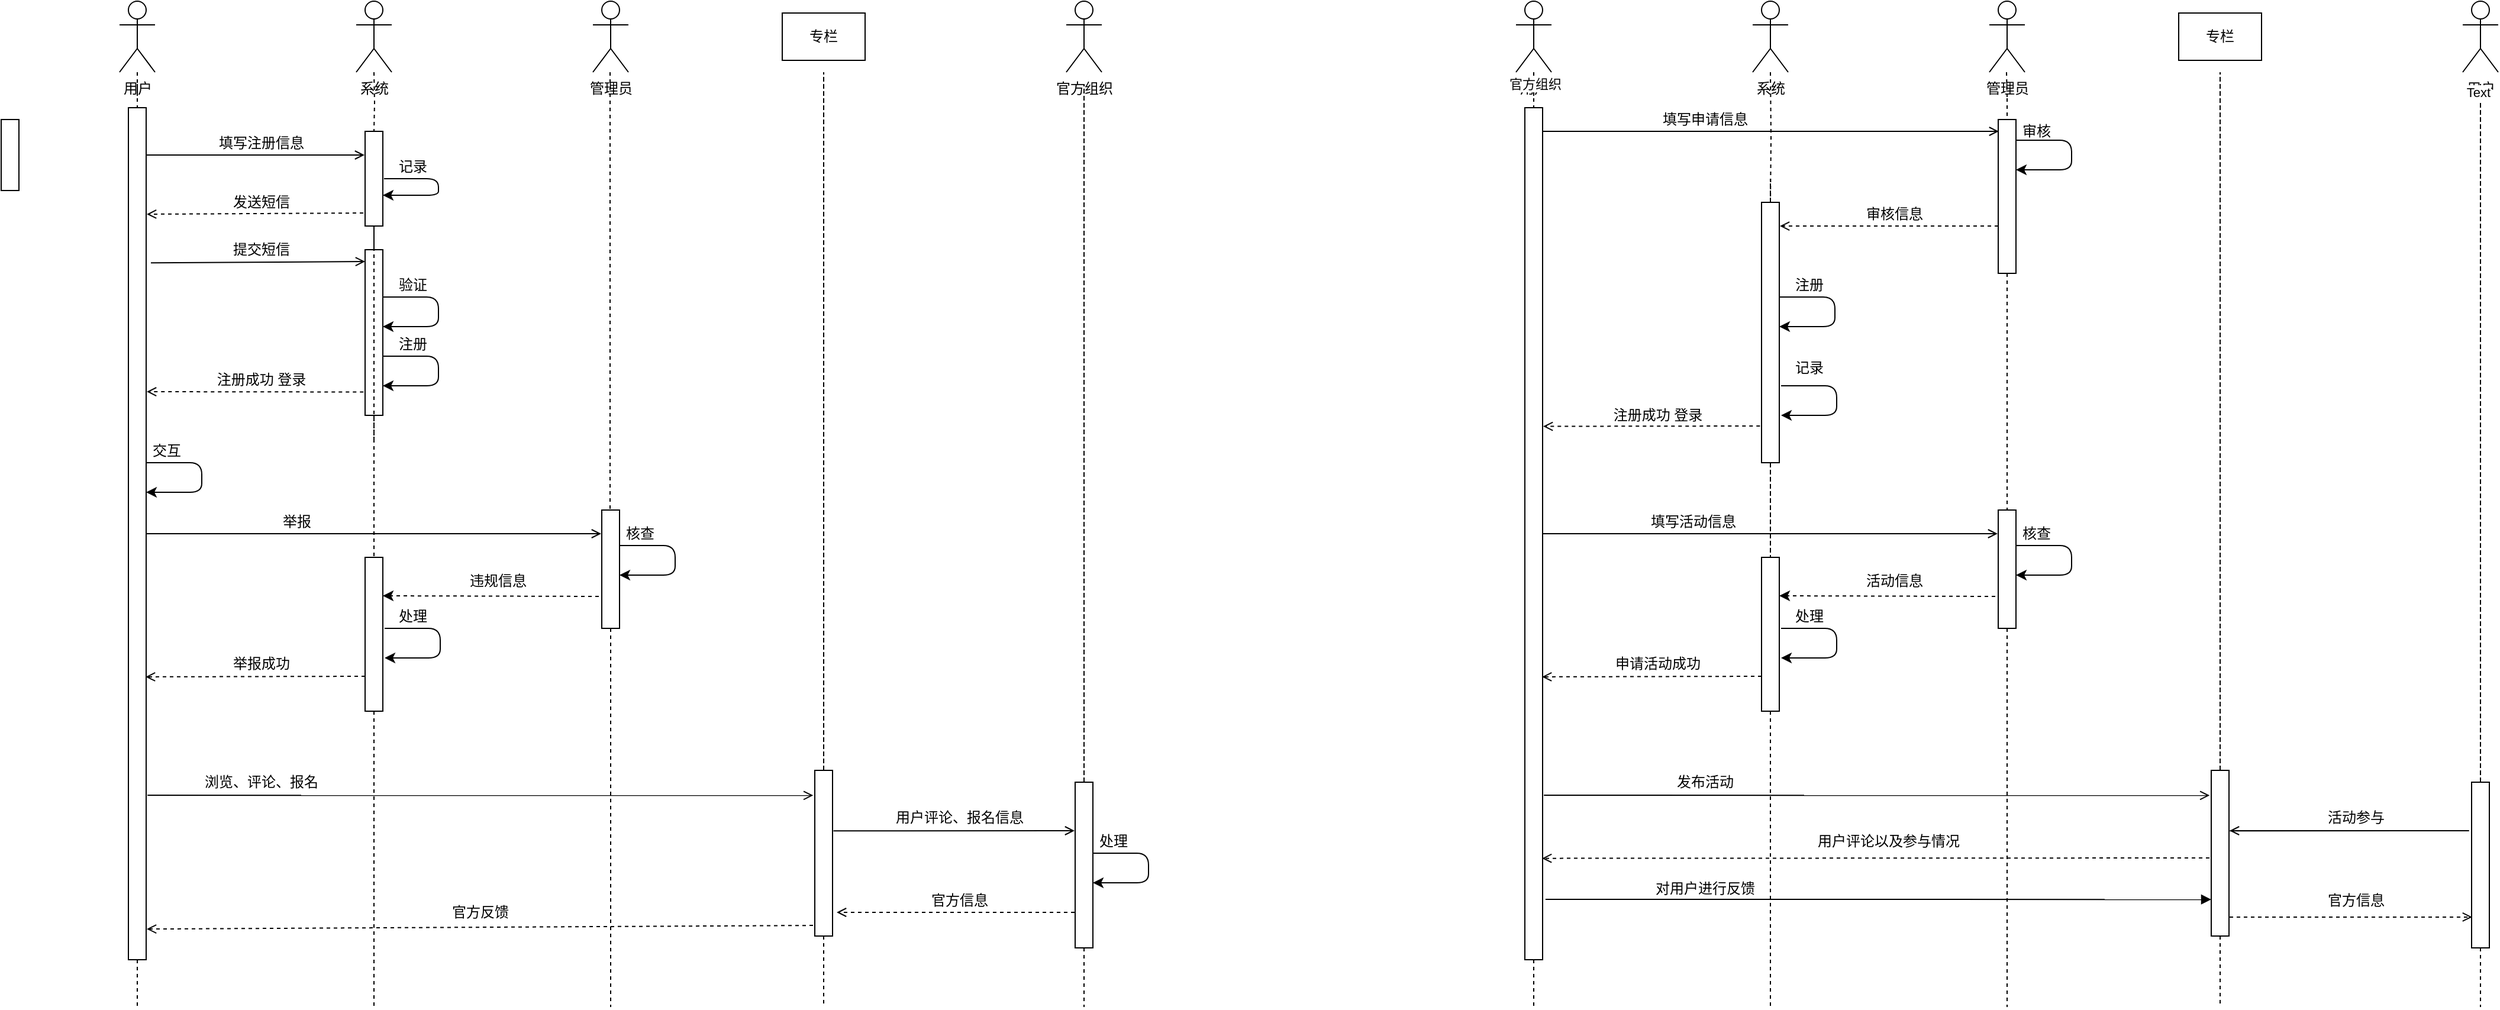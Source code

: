 <mxfile version="14.1.8" type="github">
  <diagram id="kgpKYQtTHZ0yAKxKKP6v" name="Page-1">
    <mxGraphModel dx="946" dy="662" grid="1" gridSize="10" guides="1" tooltips="1" connect="1" arrows="1" fold="1" page="1" pageScale="1" pageWidth="850" pageHeight="1100" math="0" shadow="0">
      <root>
        <mxCell id="0" />
        <mxCell id="1" parent="0" />
        <mxCell id="guHUwheasRssxjLzHh6A-11" style="edgeStyle=orthogonalEdgeStyle;rounded=0;orthogonalLoop=1;jettySize=auto;html=1;dashed=1;endArrow=none;endFill=0;" edge="1" parent="1" source="guHUwheasRssxjLzHh6A-12">
          <mxGeometry relative="1" as="geometry">
            <mxPoint x="145" y="960" as="targetPoint" />
          </mxGeometry>
        </mxCell>
        <mxCell id="guHUwheasRssxjLzHh6A-1" value="用户" style="shape=umlActor;verticalLabelPosition=bottom;verticalAlign=top;html=1;outlineConnect=0;" vertex="1" parent="1">
          <mxGeometry x="130" y="110" width="30" height="60" as="geometry" />
        </mxCell>
        <mxCell id="guHUwheasRssxjLzHh6A-2" value="官方组织" style="shape=umlActor;verticalLabelPosition=bottom;verticalAlign=top;html=1;outlineConnect=0;" vertex="1" parent="1">
          <mxGeometry x="930" y="110" width="30" height="60" as="geometry" />
        </mxCell>
        <mxCell id="guHUwheasRssxjLzHh6A-3" value="管理员" style="shape=umlActor;verticalLabelPosition=bottom;verticalAlign=top;html=1;outlineConnect=0;" vertex="1" parent="1">
          <mxGeometry x="530" y="110" width="30" height="60" as="geometry" />
        </mxCell>
        <mxCell id="guHUwheasRssxjLzHh6A-4" value="系统" style="shape=umlActor;verticalLabelPosition=bottom;verticalAlign=top;html=1;outlineConnect=0;" vertex="1" parent="1">
          <mxGeometry x="330" y="110" width="30" height="60" as="geometry" />
        </mxCell>
        <mxCell id="guHUwheasRssxjLzHh6A-7" value="专栏" style="rounded=0;whiteSpace=wrap;html=1;" vertex="1" parent="1">
          <mxGeometry x="690" y="120" width="70" height="40" as="geometry" />
        </mxCell>
        <mxCell id="guHUwheasRssxjLzHh6A-12" value="" style="rounded=0;whiteSpace=wrap;html=1;" vertex="1" parent="1">
          <mxGeometry x="137.5" y="200" width="15" height="720" as="geometry" />
        </mxCell>
        <mxCell id="guHUwheasRssxjLzHh6A-13" style="edgeStyle=orthogonalEdgeStyle;rounded=0;orthogonalLoop=1;jettySize=auto;html=1;dashed=1;endArrow=none;endFill=0;" edge="1" parent="1" source="guHUwheasRssxjLzHh6A-1" target="guHUwheasRssxjLzHh6A-12">
          <mxGeometry relative="1" as="geometry">
            <mxPoint x="145" y="760" as="targetPoint" />
            <mxPoint x="145" y="170" as="sourcePoint" />
          </mxGeometry>
        </mxCell>
        <mxCell id="guHUwheasRssxjLzHh6A-14" value="" style="rounded=0;whiteSpace=wrap;html=1;" vertex="1" parent="1">
          <mxGeometry x="30" y="210" width="15" height="60" as="geometry" />
        </mxCell>
        <mxCell id="guHUwheasRssxjLzHh6A-24" style="edgeStyle=orthogonalEdgeStyle;rounded=0;orthogonalLoop=1;jettySize=auto;html=1;dashed=1;endArrow=none;endFill=0;" edge="1" parent="1" source="guHUwheasRssxjLzHh6A-31">
          <mxGeometry relative="1" as="geometry">
            <mxPoint x="345" y="960" as="targetPoint" />
            <mxPoint x="345" y="170" as="sourcePoint" />
          </mxGeometry>
        </mxCell>
        <mxCell id="guHUwheasRssxjLzHh6A-27" style="edgeStyle=orthogonalEdgeStyle;rounded=0;orthogonalLoop=1;jettySize=auto;html=1;dashed=1;endArrow=none;endFill=0;" edge="1" parent="1" source="guHUwheasRssxjLzHh6A-32">
          <mxGeometry relative="1" as="geometry">
            <mxPoint x="545" y="960" as="targetPoint" />
            <mxPoint x="544.5" y="170" as="sourcePoint" />
          </mxGeometry>
        </mxCell>
        <mxCell id="guHUwheasRssxjLzHh6A-28" style="edgeStyle=orthogonalEdgeStyle;rounded=0;orthogonalLoop=1;jettySize=auto;html=1;dashed=1;endArrow=none;endFill=0;" edge="1" parent="1" source="guHUwheasRssxjLzHh6A-79">
          <mxGeometry relative="1" as="geometry">
            <mxPoint x="725" y="960" as="targetPoint" />
            <mxPoint x="724.5" y="160" as="sourcePoint" />
            <Array as="points">
              <mxPoint x="725" y="170" />
              <mxPoint x="725" y="170" />
            </Array>
          </mxGeometry>
        </mxCell>
        <mxCell id="guHUwheasRssxjLzHh6A-29" style="edgeStyle=orthogonalEdgeStyle;rounded=0;orthogonalLoop=1;jettySize=auto;html=1;dashed=1;endArrow=none;endFill=0;" edge="1" parent="1" source="guHUwheasRssxjLzHh6A-78">
          <mxGeometry relative="1" as="geometry">
            <mxPoint x="945" y="960" as="targetPoint" />
            <mxPoint x="944.5" y="170" as="sourcePoint" />
            <Array as="points">
              <mxPoint x="945" y="180" />
              <mxPoint x="945" y="180" />
            </Array>
          </mxGeometry>
        </mxCell>
        <mxCell id="guHUwheasRssxjLzHh6A-39" style="edgeStyle=orthogonalEdgeStyle;rounded=0;orthogonalLoop=1;jettySize=auto;html=1;dashed=1;endArrow=none;endFill=0;" edge="1" parent="1" source="guHUwheasRssxjLzHh6A-33">
          <mxGeometry relative="1" as="geometry">
            <mxPoint x="345" y="390" as="targetPoint" />
          </mxGeometry>
        </mxCell>
        <mxCell id="guHUwheasRssxjLzHh6A-40" style="edgeStyle=orthogonalEdgeStyle;rounded=0;orthogonalLoop=1;jettySize=auto;html=1;dashed=1;endArrow=none;endFill=0;" edge="1" parent="1" source="guHUwheasRssxjLzHh6A-33">
          <mxGeometry relative="1" as="geometry">
            <mxPoint x="345" y="390" as="targetPoint" />
          </mxGeometry>
        </mxCell>
        <mxCell id="guHUwheasRssxjLzHh6A-44" style="edgeStyle=orthogonalEdgeStyle;rounded=0;orthogonalLoop=1;jettySize=auto;html=1;dashed=1;endArrow=none;endFill=0;" edge="1" parent="1" source="guHUwheasRssxjLzHh6A-48">
          <mxGeometry relative="1" as="geometry">
            <mxPoint x="345" y="370" as="targetPoint" />
          </mxGeometry>
        </mxCell>
        <mxCell id="guHUwheasRssxjLzHh6A-46" style="edgeStyle=orthogonalEdgeStyle;rounded=0;orthogonalLoop=1;jettySize=auto;html=1;dashed=1;endArrow=none;endFill=0;" edge="1" parent="1" source="guHUwheasRssxjLzHh6A-48">
          <mxGeometry relative="1" as="geometry">
            <mxPoint x="345" y="430" as="targetPoint" />
          </mxGeometry>
        </mxCell>
        <mxCell id="guHUwheasRssxjLzHh6A-33" value="" style="rounded=0;whiteSpace=wrap;html=1;" vertex="1" parent="1">
          <mxGeometry x="337.5" y="220" width="15" height="80" as="geometry" />
        </mxCell>
        <mxCell id="guHUwheasRssxjLzHh6A-34" style="edgeStyle=orthogonalEdgeStyle;rounded=0;orthogonalLoop=1;jettySize=auto;html=1;dashed=1;endArrow=none;endFill=0;" edge="1" parent="1" target="guHUwheasRssxjLzHh6A-33">
          <mxGeometry relative="1" as="geometry">
            <mxPoint x="345" y="760" as="targetPoint" />
            <mxPoint x="345" y="170" as="sourcePoint" />
          </mxGeometry>
        </mxCell>
        <mxCell id="guHUwheasRssxjLzHh6A-35" value="" style="endArrow=open;html=1;endFill=0;" edge="1" parent="1">
          <mxGeometry width="50" height="50" relative="1" as="geometry">
            <mxPoint x="152" y="240" as="sourcePoint" />
            <mxPoint x="337" y="240" as="targetPoint" />
          </mxGeometry>
        </mxCell>
        <mxCell id="guHUwheasRssxjLzHh6A-36" value="填写注册信息" style="text;html=1;strokeColor=none;fillColor=none;align=center;verticalAlign=middle;whiteSpace=wrap;rounded=0;" vertex="1" parent="1">
          <mxGeometry x="210" y="220" width="80" height="20" as="geometry" />
        </mxCell>
        <mxCell id="guHUwheasRssxjLzHh6A-37" value="" style="endArrow=classic;html=1;exitX=0.206;exitY=0.8;exitDx=0;exitDy=0;exitPerimeter=0;" edge="1" parent="1">
          <mxGeometry width="50" height="50" relative="1" as="geometry">
            <mxPoint x="353.48" y="260" as="sourcePoint" />
            <mxPoint x="352.5" y="274" as="targetPoint" />
            <Array as="points">
              <mxPoint x="399.5" y="260" />
              <mxPoint x="399.5" y="274" />
              <mxPoint x="369.5" y="274" />
            </Array>
          </mxGeometry>
        </mxCell>
        <mxCell id="guHUwheasRssxjLzHh6A-38" value="" style="endArrow=open;html=1;dashed=1;endFill=0;" edge="1" parent="1">
          <mxGeometry width="50" height="50" relative="1" as="geometry">
            <mxPoint x="336" y="289" as="sourcePoint" />
            <mxPoint x="153" y="290" as="targetPoint" />
          </mxGeometry>
        </mxCell>
        <mxCell id="guHUwheasRssxjLzHh6A-41" value="发送短信" style="text;html=1;strokeColor=none;fillColor=none;align=center;verticalAlign=middle;whiteSpace=wrap;rounded=0;" vertex="1" parent="1">
          <mxGeometry x="210" y="270" width="80" height="20" as="geometry" />
        </mxCell>
        <mxCell id="guHUwheasRssxjLzHh6A-43" value="" style="endArrow=open;html=1;exitX=1.233;exitY=0.079;exitDx=0;exitDy=0;exitPerimeter=0;endFill=0;" edge="1" parent="1">
          <mxGeometry width="50" height="50" relative="1" as="geometry">
            <mxPoint x="156.495" y="331.08" as="sourcePoint" />
            <mxPoint x="337.5" y="330" as="targetPoint" />
          </mxGeometry>
        </mxCell>
        <mxCell id="guHUwheasRssxjLzHh6A-45" value="提交短信" style="text;html=1;strokeColor=none;fillColor=none;align=center;verticalAlign=middle;whiteSpace=wrap;rounded=0;" vertex="1" parent="1">
          <mxGeometry x="210" y="310" width="80" height="20" as="geometry" />
        </mxCell>
        <mxCell id="guHUwheasRssxjLzHh6A-47" value="" style="endArrow=classic;html=1;" edge="1" parent="1">
          <mxGeometry width="50" height="50" relative="1" as="geometry">
            <mxPoint x="352.5" y="360" as="sourcePoint" />
            <mxPoint x="352.5" y="385" as="targetPoint" />
            <Array as="points">
              <mxPoint x="399.5" y="360" />
              <mxPoint x="399.5" y="385" />
            </Array>
          </mxGeometry>
        </mxCell>
        <mxCell id="guHUwheasRssxjLzHh6A-49" style="edgeStyle=orthogonalEdgeStyle;rounded=0;orthogonalLoop=1;jettySize=auto;html=1;dashed=1;endArrow=none;endFill=0;" edge="1" parent="1" source="guHUwheasRssxjLzHh6A-33" target="guHUwheasRssxjLzHh6A-48">
          <mxGeometry relative="1" as="geometry">
            <mxPoint x="345" y="430" as="targetPoint" />
            <mxPoint x="345" y="310" as="sourcePoint" />
          </mxGeometry>
        </mxCell>
        <mxCell id="guHUwheasRssxjLzHh6A-53" style="edgeStyle=orthogonalEdgeStyle;rounded=0;orthogonalLoop=1;jettySize=auto;html=1;dashed=1;endArrow=none;endFill=0;" edge="1" parent="1" source="guHUwheasRssxjLzHh6A-48">
          <mxGeometry relative="1" as="geometry">
            <mxPoint x="345" y="450" as="targetPoint" />
          </mxGeometry>
        </mxCell>
        <mxCell id="guHUwheasRssxjLzHh6A-48" value="" style="rounded=0;whiteSpace=wrap;html=1;" vertex="1" parent="1">
          <mxGeometry x="337.5" y="320" width="15" height="140" as="geometry" />
        </mxCell>
        <mxCell id="guHUwheasRssxjLzHh6A-51" value="验证" style="text;html=1;strokeColor=none;fillColor=none;align=center;verticalAlign=middle;whiteSpace=wrap;rounded=0;" vertex="1" parent="1">
          <mxGeometry x="337.5" y="340" width="80" height="20" as="geometry" />
        </mxCell>
        <mxCell id="guHUwheasRssxjLzHh6A-52" value="记录" style="text;html=1;strokeColor=none;fillColor=none;align=center;verticalAlign=middle;whiteSpace=wrap;rounded=0;" vertex="1" parent="1">
          <mxGeometry x="337.5" y="240" width="80" height="20" as="geometry" />
        </mxCell>
        <mxCell id="guHUwheasRssxjLzHh6A-56" value="" style="endArrow=classic;html=1;" edge="1" parent="1">
          <mxGeometry width="50" height="50" relative="1" as="geometry">
            <mxPoint x="352.5" y="410" as="sourcePoint" />
            <mxPoint x="352.5" y="435" as="targetPoint" />
            <Array as="points">
              <mxPoint x="399.5" y="410" />
              <mxPoint x="399.5" y="435" />
            </Array>
          </mxGeometry>
        </mxCell>
        <mxCell id="guHUwheasRssxjLzHh6A-57" value="注册" style="text;html=1;strokeColor=none;fillColor=none;align=center;verticalAlign=middle;whiteSpace=wrap;rounded=0;" vertex="1" parent="1">
          <mxGeometry x="337.5" y="390" width="80" height="20" as="geometry" />
        </mxCell>
        <mxCell id="guHUwheasRssxjLzHh6A-59" value="" style="endArrow=open;html=1;dashed=1;exitX=-0.09;exitY=0.859;exitDx=0;exitDy=0;exitPerimeter=0;endFill=0;" edge="1" parent="1" source="guHUwheasRssxjLzHh6A-48">
          <mxGeometry width="50" height="50" relative="1" as="geometry">
            <mxPoint x="230" y="460" as="sourcePoint" />
            <mxPoint x="153" y="440" as="targetPoint" />
          </mxGeometry>
        </mxCell>
        <mxCell id="guHUwheasRssxjLzHh6A-60" value="注册成功 登录" style="text;html=1;strokeColor=none;fillColor=none;align=center;verticalAlign=middle;whiteSpace=wrap;rounded=0;" vertex="1" parent="1">
          <mxGeometry x="210" y="420" width="80" height="20" as="geometry" />
        </mxCell>
        <mxCell id="guHUwheasRssxjLzHh6A-61" value="" style="endArrow=classic;html=1;" edge="1" parent="1">
          <mxGeometry width="50" height="50" relative="1" as="geometry">
            <mxPoint x="152.5" y="500" as="sourcePoint" />
            <mxPoint x="152.5" y="525" as="targetPoint" />
            <Array as="points">
              <mxPoint x="199.5" y="500" />
              <mxPoint x="199.5" y="525" />
            </Array>
          </mxGeometry>
        </mxCell>
        <mxCell id="guHUwheasRssxjLzHh6A-62" value="交互" style="text;html=1;strokeColor=none;fillColor=none;align=center;verticalAlign=middle;whiteSpace=wrap;rounded=0;" vertex="1" parent="1">
          <mxGeometry x="130" y="480" width="80" height="20" as="geometry" />
        </mxCell>
        <mxCell id="guHUwheasRssxjLzHh6A-63" value="" style="endArrow=open;html=1;exitX=1;exitY=0.5;exitDx=0;exitDy=0;endFill=0;" edge="1" parent="1" source="guHUwheasRssxjLzHh6A-12">
          <mxGeometry width="50" height="50" relative="1" as="geometry">
            <mxPoint x="190" y="600" as="sourcePoint" />
            <mxPoint x="537" y="560" as="targetPoint" />
          </mxGeometry>
        </mxCell>
        <mxCell id="guHUwheasRssxjLzHh6A-32" value="" style="rounded=0;whiteSpace=wrap;html=1;" vertex="1" parent="1">
          <mxGeometry x="537.5" y="540" width="15" height="100" as="geometry" />
        </mxCell>
        <mxCell id="guHUwheasRssxjLzHh6A-65" style="edgeStyle=orthogonalEdgeStyle;rounded=0;orthogonalLoop=1;jettySize=auto;html=1;dashed=1;endArrow=none;endFill=0;" edge="1" parent="1" target="guHUwheasRssxjLzHh6A-32">
          <mxGeometry relative="1" as="geometry">
            <mxPoint x="544.5" y="760" as="targetPoint" />
            <mxPoint x="544.5" y="170" as="sourcePoint" />
          </mxGeometry>
        </mxCell>
        <mxCell id="guHUwheasRssxjLzHh6A-66" value="举报" style="text;html=1;strokeColor=none;fillColor=none;align=center;verticalAlign=middle;whiteSpace=wrap;rounded=0;" vertex="1" parent="1">
          <mxGeometry x="240" y="540" width="80" height="20" as="geometry" />
        </mxCell>
        <mxCell id="guHUwheasRssxjLzHh6A-68" value="" style="endArrow=classic;html=1;" edge="1" parent="1">
          <mxGeometry width="50" height="50" relative="1" as="geometry">
            <mxPoint x="552.5" y="570.0" as="sourcePoint" />
            <mxPoint x="552.5" y="595.0" as="targetPoint" />
            <Array as="points">
              <mxPoint x="599.5" y="570" />
              <mxPoint x="599.5" y="595" />
            </Array>
          </mxGeometry>
        </mxCell>
        <mxCell id="guHUwheasRssxjLzHh6A-69" value="核查" style="text;html=1;strokeColor=none;fillColor=none;align=center;verticalAlign=middle;whiteSpace=wrap;rounded=0;" vertex="1" parent="1">
          <mxGeometry x="530" y="550" width="80" height="20" as="geometry" />
        </mxCell>
        <mxCell id="guHUwheasRssxjLzHh6A-31" value="" style="rounded=0;whiteSpace=wrap;html=1;" vertex="1" parent="1">
          <mxGeometry x="337.5" y="580" width="15" height="130" as="geometry" />
        </mxCell>
        <mxCell id="guHUwheasRssxjLzHh6A-70" style="edgeStyle=orthogonalEdgeStyle;rounded=0;orthogonalLoop=1;jettySize=auto;html=1;dashed=1;endArrow=none;endFill=0;" edge="1" parent="1" source="guHUwheasRssxjLzHh6A-33" target="guHUwheasRssxjLzHh6A-31">
          <mxGeometry relative="1" as="geometry">
            <mxPoint x="345" y="760" as="targetPoint" />
            <mxPoint x="345" y="300" as="sourcePoint" />
          </mxGeometry>
        </mxCell>
        <mxCell id="guHUwheasRssxjLzHh6A-71" value="" style="endArrow=classic;html=1;dashed=1;entryX=1;entryY=0.25;entryDx=0;entryDy=0;" edge="1" parent="1" target="guHUwheasRssxjLzHh6A-31">
          <mxGeometry width="50" height="50" relative="1" as="geometry">
            <mxPoint x="535" y="613" as="sourcePoint" />
            <mxPoint x="480" y="600" as="targetPoint" />
          </mxGeometry>
        </mxCell>
        <mxCell id="guHUwheasRssxjLzHh6A-72" value="违规信息" style="text;html=1;strokeColor=none;fillColor=none;align=center;verticalAlign=middle;whiteSpace=wrap;rounded=0;" vertex="1" parent="1">
          <mxGeometry x="410" y="590" width="80" height="20" as="geometry" />
        </mxCell>
        <mxCell id="guHUwheasRssxjLzHh6A-74" value="" style="endArrow=classic;html=1;" edge="1" parent="1">
          <mxGeometry width="50" height="50" relative="1" as="geometry">
            <mxPoint x="354" y="640" as="sourcePoint" />
            <mxPoint x="354" y="665" as="targetPoint" />
            <Array as="points">
              <mxPoint x="401" y="640" />
              <mxPoint x="401" y="665" />
            </Array>
          </mxGeometry>
        </mxCell>
        <mxCell id="guHUwheasRssxjLzHh6A-75" value="处理" style="text;html=1;strokeColor=none;fillColor=none;align=center;verticalAlign=middle;whiteSpace=wrap;rounded=0;" vertex="1" parent="1">
          <mxGeometry x="337.5" y="620" width="80" height="20" as="geometry" />
        </mxCell>
        <mxCell id="guHUwheasRssxjLzHh6A-76" value="" style="endArrow=open;html=1;dashed=1;entryX=0.967;entryY=0.668;entryDx=0;entryDy=0;entryPerimeter=0;endFill=0;" edge="1" parent="1" target="guHUwheasRssxjLzHh6A-12">
          <mxGeometry width="50" height="50" relative="1" as="geometry">
            <mxPoint x="337.5" y="680.5" as="sourcePoint" />
            <mxPoint x="152" y="682" as="targetPoint" />
          </mxGeometry>
        </mxCell>
        <mxCell id="guHUwheasRssxjLzHh6A-77" value="举报成功" style="text;html=1;strokeColor=none;fillColor=none;align=center;verticalAlign=middle;whiteSpace=wrap;rounded=0;" vertex="1" parent="1">
          <mxGeometry x="210" y="660" width="80" height="20" as="geometry" />
        </mxCell>
        <mxCell id="guHUwheasRssxjLzHh6A-79" value="" style="rounded=0;whiteSpace=wrap;html=1;" vertex="1" parent="1">
          <mxGeometry x="717.5" y="760" width="15" height="140" as="geometry" />
        </mxCell>
        <mxCell id="guHUwheasRssxjLzHh6A-81" value="" style="endArrow=open;html=1;entryX=-0.09;entryY=0.151;entryDx=0;entryDy=0;entryPerimeter=0;endFill=0;exitX=1.073;exitY=0.807;exitDx=0;exitDy=0;exitPerimeter=0;" edge="1" parent="1" source="guHUwheasRssxjLzHh6A-12" target="guHUwheasRssxjLzHh6A-79">
          <mxGeometry width="50" height="50" relative="1" as="geometry">
            <mxPoint x="160" y="781" as="sourcePoint" />
            <mxPoint x="195" y="730" as="targetPoint" />
          </mxGeometry>
        </mxCell>
        <mxCell id="guHUwheasRssxjLzHh6A-83" value="浏览、评论、报名" style="text;html=1;strokeColor=none;fillColor=none;align=center;verticalAlign=middle;whiteSpace=wrap;rounded=0;" vertex="1" parent="1">
          <mxGeometry x="195" y="760" width="110" height="20" as="geometry" />
        </mxCell>
        <mxCell id="guHUwheasRssxjLzHh6A-78" value="" style="rounded=0;whiteSpace=wrap;html=1;" vertex="1" parent="1">
          <mxGeometry x="937.5" y="770" width="15" height="140" as="geometry" />
        </mxCell>
        <mxCell id="guHUwheasRssxjLzHh6A-87" value="" style="endArrow=open;html=1;exitX=1.052;exitY=0.365;exitDx=0;exitDy=0;exitPerimeter=0;endFill=0;" edge="1" parent="1" source="guHUwheasRssxjLzHh6A-79">
          <mxGeometry width="50" height="50" relative="1" as="geometry">
            <mxPoint x="810" y="820" as="sourcePoint" />
            <mxPoint x="937" y="811" as="targetPoint" />
          </mxGeometry>
        </mxCell>
        <mxCell id="guHUwheasRssxjLzHh6A-88" value="用户评论、报名信息" style="text;html=1;strokeColor=none;fillColor=none;align=center;verticalAlign=middle;whiteSpace=wrap;rounded=0;" vertex="1" parent="1">
          <mxGeometry x="780" y="790" width="120" height="20" as="geometry" />
        </mxCell>
        <mxCell id="guHUwheasRssxjLzHh6A-89" value="" style="endArrow=classic;html=1;" edge="1" parent="1">
          <mxGeometry width="50" height="50" relative="1" as="geometry">
            <mxPoint x="952.5" y="830" as="sourcePoint" />
            <mxPoint x="952.5" y="855" as="targetPoint" />
            <Array as="points">
              <mxPoint x="999.5" y="830" />
              <mxPoint x="999.5" y="855" />
            </Array>
          </mxGeometry>
        </mxCell>
        <mxCell id="guHUwheasRssxjLzHh6A-90" value="处理" style="text;html=1;strokeColor=none;fillColor=none;align=center;verticalAlign=middle;whiteSpace=wrap;rounded=0;" vertex="1" parent="1">
          <mxGeometry x="930" y="810" width="80" height="20" as="geometry" />
        </mxCell>
        <mxCell id="guHUwheasRssxjLzHh6A-91" value="" style="endArrow=open;html=1;dashed=1;endFill=0;" edge="1" parent="1">
          <mxGeometry width="50" height="50" relative="1" as="geometry">
            <mxPoint x="937" y="880" as="sourcePoint" />
            <mxPoint x="736" y="880" as="targetPoint" />
          </mxGeometry>
        </mxCell>
        <mxCell id="guHUwheasRssxjLzHh6A-92" value="官方信息" style="text;html=1;strokeColor=none;fillColor=none;align=center;verticalAlign=middle;whiteSpace=wrap;rounded=0;" vertex="1" parent="1">
          <mxGeometry x="780" y="860" width="120" height="20" as="geometry" />
        </mxCell>
        <mxCell id="guHUwheasRssxjLzHh6A-93" value="" style="endArrow=open;html=1;dashed=1;exitX=-0.1;exitY=0.936;exitDx=0;exitDy=0;exitPerimeter=0;entryX=1.033;entryY=0.964;entryDx=0;entryDy=0;entryPerimeter=0;endFill=0;" edge="1" parent="1" source="guHUwheasRssxjLzHh6A-79" target="guHUwheasRssxjLzHh6A-12">
          <mxGeometry width="50" height="50" relative="1" as="geometry">
            <mxPoint x="600" y="910" as="sourcePoint" />
            <mxPoint x="650" y="860" as="targetPoint" />
          </mxGeometry>
        </mxCell>
        <mxCell id="guHUwheasRssxjLzHh6A-94" value="官方反馈" style="text;html=1;strokeColor=none;fillColor=none;align=center;verticalAlign=middle;whiteSpace=wrap;rounded=0;" vertex="1" parent="1">
          <mxGeometry x="380" y="870" width="110" height="20" as="geometry" />
        </mxCell>
        <mxCell id="guHUwheasRssxjLzHh6A-95" style="edgeStyle=orthogonalEdgeStyle;rounded=0;orthogonalLoop=1;jettySize=auto;html=1;dashed=1;endArrow=none;endFill=0;" edge="1" parent="1" source="guHUwheasRssxjLzHh6A-101">
          <mxGeometry relative="1" as="geometry">
            <mxPoint x="1325.0" y="960.0" as="targetPoint" />
          </mxGeometry>
        </mxCell>
        <mxCell id="guHUwheasRssxjLzHh6A-96" value="用户" style="shape=umlActor;verticalLabelPosition=bottom;verticalAlign=top;html=1;outlineConnect=0;" vertex="1" parent="1">
          <mxGeometry x="1310" y="110" width="30" height="60" as="geometry" />
        </mxCell>
        <mxCell id="guHUwheasRssxjLzHh6A-97" value="用户" style="shape=umlActor;verticalLabelPosition=bottom;verticalAlign=top;html=1;outlineConnect=0;" vertex="1" parent="1">
          <mxGeometry x="2110" y="110" width="30" height="60" as="geometry" />
        </mxCell>
        <mxCell id="guHUwheasRssxjLzHh6A-98" value="管理员" style="shape=umlActor;verticalLabelPosition=bottom;verticalAlign=top;html=1;outlineConnect=0;" vertex="1" parent="1">
          <mxGeometry x="1710" y="110" width="30" height="60" as="geometry" />
        </mxCell>
        <mxCell id="guHUwheasRssxjLzHh6A-99" value="系统" style="shape=umlActor;verticalLabelPosition=bottom;verticalAlign=top;html=1;outlineConnect=0;" vertex="1" parent="1">
          <mxGeometry x="1510" y="110" width="30" height="60" as="geometry" />
        </mxCell>
        <mxCell id="guHUwheasRssxjLzHh6A-100" value="专栏" style="rounded=0;whiteSpace=wrap;html=1;" vertex="1" parent="1">
          <mxGeometry x="1870" y="120" width="70" height="40" as="geometry" />
        </mxCell>
        <mxCell id="guHUwheasRssxjLzHh6A-101" value="" style="rounded=0;whiteSpace=wrap;html=1;" vertex="1" parent="1">
          <mxGeometry x="1317.5" y="200" width="15" height="720" as="geometry" />
        </mxCell>
        <mxCell id="guHUwheasRssxjLzHh6A-102" style="edgeStyle=orthogonalEdgeStyle;rounded=0;orthogonalLoop=1;jettySize=auto;html=1;dashed=1;endArrow=none;endFill=0;" edge="1" parent="1" source="guHUwheasRssxjLzHh6A-96" target="guHUwheasRssxjLzHh6A-101">
          <mxGeometry relative="1" as="geometry">
            <mxPoint x="1325" y="760" as="targetPoint" />
            <mxPoint x="1325" y="170" as="sourcePoint" />
          </mxGeometry>
        </mxCell>
        <mxCell id="guHUwheasRssxjLzHh6A-158" value="官方组织" style="edgeLabel;html=1;align=center;verticalAlign=middle;resizable=0;points=[];" vertex="1" connectable="0" parent="guHUwheasRssxjLzHh6A-102">
          <mxGeometry x="-0.611" y="1" relative="1" as="geometry">
            <mxPoint as="offset" />
          </mxGeometry>
        </mxCell>
        <mxCell id="guHUwheasRssxjLzHh6A-103" style="edgeStyle=orthogonalEdgeStyle;rounded=0;orthogonalLoop=1;jettySize=auto;html=1;dashed=1;endArrow=none;endFill=0;" edge="1" parent="1" source="guHUwheasRssxjLzHh6A-138">
          <mxGeometry relative="1" as="geometry">
            <mxPoint x="1525.0" y="960.0" as="targetPoint" />
            <mxPoint x="1525" y="170" as="sourcePoint" />
          </mxGeometry>
        </mxCell>
        <mxCell id="guHUwheasRssxjLzHh6A-104" style="edgeStyle=orthogonalEdgeStyle;rounded=0;orthogonalLoop=1;jettySize=auto;html=1;dashed=1;endArrow=none;endFill=0;" edge="1" parent="1" source="guHUwheasRssxjLzHh6A-133">
          <mxGeometry relative="1" as="geometry">
            <mxPoint x="1725.0" y="960.0" as="targetPoint" />
            <mxPoint x="1724.5" y="170" as="sourcePoint" />
          </mxGeometry>
        </mxCell>
        <mxCell id="guHUwheasRssxjLzHh6A-105" style="edgeStyle=orthogonalEdgeStyle;rounded=0;orthogonalLoop=1;jettySize=auto;html=1;dashed=1;endArrow=none;endFill=0;" edge="1" parent="1" source="guHUwheasRssxjLzHh6A-146">
          <mxGeometry relative="1" as="geometry">
            <mxPoint x="1905" y="960.0" as="targetPoint" />
            <mxPoint x="1904.5" y="160" as="sourcePoint" />
            <Array as="points">
              <mxPoint x="1905" y="170" />
              <mxPoint x="1905" y="170" />
            </Array>
          </mxGeometry>
        </mxCell>
        <mxCell id="guHUwheasRssxjLzHh6A-106" style="edgeStyle=orthogonalEdgeStyle;rounded=0;orthogonalLoop=1;jettySize=auto;html=1;dashed=1;endArrow=none;endFill=0;" edge="1" parent="1" source="guHUwheasRssxjLzHh6A-149">
          <mxGeometry relative="1" as="geometry">
            <mxPoint x="2125" y="960.0" as="targetPoint" />
            <mxPoint x="2124.5" y="170" as="sourcePoint" />
            <Array as="points">
              <mxPoint x="2125" y="180" />
              <mxPoint x="2125" y="180" />
            </Array>
          </mxGeometry>
        </mxCell>
        <mxCell id="guHUwheasRssxjLzHh6A-159" value="Text" style="edgeLabel;html=1;align=center;verticalAlign=middle;resizable=0;points=[];" vertex="1" connectable="0" parent="guHUwheasRssxjLzHh6A-106">
          <mxGeometry x="-0.149" y="2" relative="1" as="geometry">
            <mxPoint as="offset" />
          </mxGeometry>
        </mxCell>
        <mxCell id="guHUwheasRssxjLzHh6A-107" style="edgeStyle=orthogonalEdgeStyle;rounded=0;orthogonalLoop=1;jettySize=auto;html=1;dashed=1;endArrow=none;endFill=0;" edge="1" parent="1">
          <mxGeometry relative="1" as="geometry">
            <mxPoint x="1525.0" y="460" as="targetPoint" />
            <mxPoint x="1525" y="370" as="sourcePoint" />
          </mxGeometry>
        </mxCell>
        <mxCell id="guHUwheasRssxjLzHh6A-108" style="edgeStyle=orthogonalEdgeStyle;rounded=0;orthogonalLoop=1;jettySize=auto;html=1;dashed=1;endArrow=none;endFill=0;" edge="1" parent="1">
          <mxGeometry relative="1" as="geometry">
            <mxPoint x="1525.0" y="460" as="targetPoint" />
            <mxPoint x="1525" y="370" as="sourcePoint" />
          </mxGeometry>
        </mxCell>
        <mxCell id="guHUwheasRssxjLzHh6A-109" style="edgeStyle=orthogonalEdgeStyle;rounded=0;orthogonalLoop=1;jettySize=auto;html=1;dashed=1;endArrow=none;endFill=0;" edge="1" parent="1" source="guHUwheasRssxjLzHh6A-123">
          <mxGeometry relative="1" as="geometry">
            <mxPoint x="1525.0" y="440" as="targetPoint" />
          </mxGeometry>
        </mxCell>
        <mxCell id="guHUwheasRssxjLzHh6A-110" style="edgeStyle=orthogonalEdgeStyle;rounded=0;orthogonalLoop=1;jettySize=auto;html=1;dashed=1;endArrow=none;endFill=0;" edge="1" parent="1" source="guHUwheasRssxjLzHh6A-123">
          <mxGeometry relative="1" as="geometry">
            <mxPoint x="1525.0" y="500" as="targetPoint" />
          </mxGeometry>
        </mxCell>
        <mxCell id="guHUwheasRssxjLzHh6A-112" style="edgeStyle=orthogonalEdgeStyle;rounded=0;orthogonalLoop=1;jettySize=auto;html=1;dashed=1;endArrow=none;endFill=0;" edge="1" parent="1" source="guHUwheasRssxjLzHh6A-123">
          <mxGeometry relative="1" as="geometry">
            <mxPoint x="1525" y="370" as="targetPoint" />
            <mxPoint x="1525.0" y="170" as="sourcePoint" />
          </mxGeometry>
        </mxCell>
        <mxCell id="guHUwheasRssxjLzHh6A-114" value="填写申请信息" style="text;html=1;strokeColor=none;fillColor=none;align=center;verticalAlign=middle;whiteSpace=wrap;rounded=0;" vertex="1" parent="1">
          <mxGeometry x="1430" y="200" width="80" height="20" as="geometry" />
        </mxCell>
        <mxCell id="guHUwheasRssxjLzHh6A-120" value="" style="endArrow=classic;html=1;" edge="1" parent="1">
          <mxGeometry width="50" height="50" relative="1" as="geometry">
            <mxPoint x="1532.5" y="360" as="sourcePoint" />
            <mxPoint x="1532.5" y="385" as="targetPoint" />
            <Array as="points">
              <mxPoint x="1579.5" y="360" />
              <mxPoint x="1579.5" y="385" />
            </Array>
          </mxGeometry>
        </mxCell>
        <mxCell id="guHUwheasRssxjLzHh6A-122" style="edgeStyle=orthogonalEdgeStyle;rounded=0;orthogonalLoop=1;jettySize=auto;html=1;dashed=1;endArrow=none;endFill=0;" edge="1" parent="1" source="guHUwheasRssxjLzHh6A-123">
          <mxGeometry relative="1" as="geometry">
            <mxPoint x="1525.0" y="520" as="targetPoint" />
            <Array as="points">
              <mxPoint x="1525" y="580" />
              <mxPoint x="1525" y="580" />
            </Array>
          </mxGeometry>
        </mxCell>
        <mxCell id="guHUwheasRssxjLzHh6A-124" value="注册" style="text;html=1;strokeColor=none;fillColor=none;align=center;verticalAlign=middle;whiteSpace=wrap;rounded=0;" vertex="1" parent="1">
          <mxGeometry x="1517.5" y="340" width="80" height="20" as="geometry" />
        </mxCell>
        <mxCell id="guHUwheasRssxjLzHh6A-126" value="" style="endArrow=classic;html=1;" edge="1" parent="1">
          <mxGeometry width="50" height="50" relative="1" as="geometry">
            <mxPoint x="1534.0" y="435" as="sourcePoint" />
            <mxPoint x="1534.0" y="460" as="targetPoint" />
            <Array as="points">
              <mxPoint x="1581" y="435" />
              <mxPoint x="1581" y="460" />
            </Array>
          </mxGeometry>
        </mxCell>
        <mxCell id="guHUwheasRssxjLzHh6A-127" value="记录" style="text;html=1;strokeColor=none;fillColor=none;align=center;verticalAlign=middle;whiteSpace=wrap;rounded=0;" vertex="1" parent="1">
          <mxGeometry x="1517.5" y="410" width="80" height="20" as="geometry" />
        </mxCell>
        <mxCell id="guHUwheasRssxjLzHh6A-128" value="" style="endArrow=open;html=1;dashed=1;exitX=-0.09;exitY=0.859;exitDx=0;exitDy=0;exitPerimeter=0;endFill=0;entryX=1.033;entryY=0.374;entryDx=0;entryDy=0;entryPerimeter=0;" edge="1" parent="1" source="guHUwheasRssxjLzHh6A-123" target="guHUwheasRssxjLzHh6A-101">
          <mxGeometry width="50" height="50" relative="1" as="geometry">
            <mxPoint x="1410" y="460" as="sourcePoint" />
            <mxPoint x="1480" y="490" as="targetPoint" />
          </mxGeometry>
        </mxCell>
        <mxCell id="guHUwheasRssxjLzHh6A-129" value="注册成功 登录" style="text;html=1;strokeColor=none;fillColor=none;align=center;verticalAlign=middle;whiteSpace=wrap;rounded=0;" vertex="1" parent="1">
          <mxGeometry x="1390" y="450" width="80" height="20" as="geometry" />
        </mxCell>
        <mxCell id="guHUwheasRssxjLzHh6A-132" value="" style="endArrow=open;html=1;exitX=1;exitY=0.5;exitDx=0;exitDy=0;endFill=0;" edge="1" parent="1" source="guHUwheasRssxjLzHh6A-101">
          <mxGeometry width="50" height="50" relative="1" as="geometry">
            <mxPoint x="1370" y="600" as="sourcePoint" />
            <mxPoint x="1717" y="560.0" as="targetPoint" />
          </mxGeometry>
        </mxCell>
        <mxCell id="guHUwheasRssxjLzHh6A-133" value="" style="rounded=0;whiteSpace=wrap;html=1;" vertex="1" parent="1">
          <mxGeometry x="1717.5" y="540" width="15" height="100" as="geometry" />
        </mxCell>
        <mxCell id="guHUwheasRssxjLzHh6A-134" style="edgeStyle=orthogonalEdgeStyle;rounded=0;orthogonalLoop=1;jettySize=auto;html=1;dashed=1;endArrow=none;endFill=0;" edge="1" parent="1" target="guHUwheasRssxjLzHh6A-133" source="guHUwheasRssxjLzHh6A-162">
          <mxGeometry relative="1" as="geometry">
            <mxPoint x="1724.5" y="760" as="targetPoint" />
            <mxPoint x="1724.5" y="170" as="sourcePoint" />
          </mxGeometry>
        </mxCell>
        <mxCell id="guHUwheasRssxjLzHh6A-135" value="填写活动信息" style="text;html=1;strokeColor=none;fillColor=none;align=center;verticalAlign=middle;whiteSpace=wrap;rounded=0;" vertex="1" parent="1">
          <mxGeometry x="1420" y="540" width="80" height="20" as="geometry" />
        </mxCell>
        <mxCell id="guHUwheasRssxjLzHh6A-136" value="" style="endArrow=classic;html=1;" edge="1" parent="1">
          <mxGeometry width="50" height="50" relative="1" as="geometry">
            <mxPoint x="1732.5" y="570.0" as="sourcePoint" />
            <mxPoint x="1732.5" y="595.0" as="targetPoint" />
            <Array as="points">
              <mxPoint x="1779.5" y="570" />
              <mxPoint x="1779.5" y="595" />
            </Array>
          </mxGeometry>
        </mxCell>
        <mxCell id="guHUwheasRssxjLzHh6A-137" value="核查" style="text;html=1;strokeColor=none;fillColor=none;align=center;verticalAlign=middle;whiteSpace=wrap;rounded=0;" vertex="1" parent="1">
          <mxGeometry x="1710" y="550" width="80" height="20" as="geometry" />
        </mxCell>
        <mxCell id="guHUwheasRssxjLzHh6A-138" value="" style="rounded=0;whiteSpace=wrap;html=1;" vertex="1" parent="1">
          <mxGeometry x="1517.5" y="580" width="15" height="130" as="geometry" />
        </mxCell>
        <mxCell id="guHUwheasRssxjLzHh6A-140" value="" style="endArrow=classic;html=1;dashed=1;entryX=1;entryY=0.25;entryDx=0;entryDy=0;" edge="1" parent="1" target="guHUwheasRssxjLzHh6A-138">
          <mxGeometry width="50" height="50" relative="1" as="geometry">
            <mxPoint x="1715.0" y="613" as="sourcePoint" />
            <mxPoint x="1660" y="600" as="targetPoint" />
          </mxGeometry>
        </mxCell>
        <mxCell id="guHUwheasRssxjLzHh6A-141" value="活动信息" style="text;html=1;strokeColor=none;fillColor=none;align=center;verticalAlign=middle;whiteSpace=wrap;rounded=0;" vertex="1" parent="1">
          <mxGeometry x="1590" y="590" width="80" height="20" as="geometry" />
        </mxCell>
        <mxCell id="guHUwheasRssxjLzHh6A-142" value="" style="endArrow=classic;html=1;" edge="1" parent="1">
          <mxGeometry width="50" height="50" relative="1" as="geometry">
            <mxPoint x="1534" y="640.0" as="sourcePoint" />
            <mxPoint x="1534" y="665.0" as="targetPoint" />
            <Array as="points">
              <mxPoint x="1581" y="640" />
              <mxPoint x="1581" y="665" />
            </Array>
          </mxGeometry>
        </mxCell>
        <mxCell id="guHUwheasRssxjLzHh6A-143" value="处理" style="text;html=1;strokeColor=none;fillColor=none;align=center;verticalAlign=middle;whiteSpace=wrap;rounded=0;" vertex="1" parent="1">
          <mxGeometry x="1517.5" y="620" width="80" height="20" as="geometry" />
        </mxCell>
        <mxCell id="guHUwheasRssxjLzHh6A-144" value="" style="endArrow=open;html=1;dashed=1;entryX=0.967;entryY=0.668;entryDx=0;entryDy=0;entryPerimeter=0;endFill=0;" edge="1" parent="1" target="guHUwheasRssxjLzHh6A-101">
          <mxGeometry width="50" height="50" relative="1" as="geometry">
            <mxPoint x="1517.5" y="680.5" as="sourcePoint" />
            <mxPoint x="1332" y="682" as="targetPoint" />
          </mxGeometry>
        </mxCell>
        <mxCell id="guHUwheasRssxjLzHh6A-145" value="申请活动成功" style="text;html=1;strokeColor=none;fillColor=none;align=center;verticalAlign=middle;whiteSpace=wrap;rounded=0;" vertex="1" parent="1">
          <mxGeometry x="1390" y="660" width="80" height="20" as="geometry" />
        </mxCell>
        <mxCell id="guHUwheasRssxjLzHh6A-146" value="" style="rounded=0;whiteSpace=wrap;html=1;" vertex="1" parent="1">
          <mxGeometry x="1897.5" y="760" width="15" height="140" as="geometry" />
        </mxCell>
        <mxCell id="guHUwheasRssxjLzHh6A-147" value="" style="endArrow=open;html=1;entryX=-0.09;entryY=0.151;entryDx=0;entryDy=0;entryPerimeter=0;endFill=0;exitX=1.073;exitY=0.807;exitDx=0;exitDy=0;exitPerimeter=0;" edge="1" parent="1" source="guHUwheasRssxjLzHh6A-101" target="guHUwheasRssxjLzHh6A-146">
          <mxGeometry width="50" height="50" relative="1" as="geometry">
            <mxPoint x="1340" y="781" as="sourcePoint" />
            <mxPoint x="1375" y="730" as="targetPoint" />
          </mxGeometry>
        </mxCell>
        <mxCell id="guHUwheasRssxjLzHh6A-148" value="发布活动" style="text;html=1;strokeColor=none;fillColor=none;align=center;verticalAlign=middle;whiteSpace=wrap;rounded=0;" vertex="1" parent="1">
          <mxGeometry x="1415" y="760" width="110" height="20" as="geometry" />
        </mxCell>
        <mxCell id="guHUwheasRssxjLzHh6A-149" value="" style="rounded=0;whiteSpace=wrap;html=1;" vertex="1" parent="1">
          <mxGeometry x="2117.5" y="770" width="15" height="140" as="geometry" />
        </mxCell>
        <mxCell id="guHUwheasRssxjLzHh6A-150" value="" style="endArrow=open;html=1;exitX=1.052;exitY=0.365;exitDx=0;exitDy=0;exitPerimeter=0;endFill=0;" edge="1" parent="1" source="guHUwheasRssxjLzHh6A-146">
          <mxGeometry width="50" height="50" relative="1" as="geometry">
            <mxPoint x="1990" y="820" as="sourcePoint" />
            <mxPoint x="1913" y="811" as="targetPoint" />
            <Array as="points">
              <mxPoint x="2120" y="811" />
            </Array>
          </mxGeometry>
        </mxCell>
        <mxCell id="guHUwheasRssxjLzHh6A-151" value="活动参与" style="text;html=1;strokeColor=none;fillColor=none;align=center;verticalAlign=middle;whiteSpace=wrap;rounded=0;" vertex="1" parent="1">
          <mxGeometry x="1960" y="790" width="120" height="20" as="geometry" />
        </mxCell>
        <mxCell id="guHUwheasRssxjLzHh6A-154" value="" style="endArrow=open;html=1;dashed=1;endFill=0;entryX=0.033;entryY=0.814;entryDx=0;entryDy=0;entryPerimeter=0;" edge="1" parent="1" target="guHUwheasRssxjLzHh6A-149">
          <mxGeometry width="50" height="50" relative="1" as="geometry">
            <mxPoint x="1913" y="884" as="sourcePoint" />
            <mxPoint x="2090" y="880" as="targetPoint" />
          </mxGeometry>
        </mxCell>
        <mxCell id="guHUwheasRssxjLzHh6A-155" value="官方信息" style="text;html=1;strokeColor=none;fillColor=none;align=center;verticalAlign=middle;whiteSpace=wrap;rounded=0;" vertex="1" parent="1">
          <mxGeometry x="1960" y="860" width="120" height="20" as="geometry" />
        </mxCell>
        <mxCell id="guHUwheasRssxjLzHh6A-156" value="" style="endArrow=open;html=1;dashed=1;entryX=0.967;entryY=0.881;entryDx=0;entryDy=0;entryPerimeter=0;endFill=0;" edge="1" parent="1" target="guHUwheasRssxjLzHh6A-101">
          <mxGeometry width="50" height="50" relative="1" as="geometry">
            <mxPoint x="1896" y="834" as="sourcePoint" />
            <mxPoint x="1830" y="860" as="targetPoint" />
          </mxGeometry>
        </mxCell>
        <mxCell id="guHUwheasRssxjLzHh6A-157" value="用户评论以及参与情况" style="text;html=1;strokeColor=none;fillColor=none;align=center;verticalAlign=middle;whiteSpace=wrap;rounded=0;" vertex="1" parent="1">
          <mxGeometry x="1560" y="810" width="130" height="20" as="geometry" />
        </mxCell>
        <mxCell id="guHUwheasRssxjLzHh6A-161" value="" style="endArrow=open;html=1;endFill=0;" edge="1" parent="1">
          <mxGeometry width="50" height="50" relative="1" as="geometry">
            <mxPoint x="1332.5" y="220" as="sourcePoint" />
            <mxPoint x="1718" y="220" as="targetPoint" />
          </mxGeometry>
        </mxCell>
        <mxCell id="guHUwheasRssxjLzHh6A-162" value="" style="rounded=0;whiteSpace=wrap;html=1;" vertex="1" parent="1">
          <mxGeometry x="1717.5" y="210" width="15" height="130" as="geometry" />
        </mxCell>
        <mxCell id="guHUwheasRssxjLzHh6A-163" style="edgeStyle=orthogonalEdgeStyle;rounded=0;orthogonalLoop=1;jettySize=auto;html=1;dashed=1;endArrow=none;endFill=0;" edge="1" parent="1" target="guHUwheasRssxjLzHh6A-162">
          <mxGeometry relative="1" as="geometry">
            <mxPoint x="1725" y="540.0" as="targetPoint" />
            <mxPoint x="1724.5" y="170" as="sourcePoint" />
          </mxGeometry>
        </mxCell>
        <mxCell id="guHUwheasRssxjLzHh6A-166" value="" style="endArrow=classic;html=1;" edge="1" parent="1">
          <mxGeometry width="50" height="50" relative="1" as="geometry">
            <mxPoint x="1732.5" y="227.5" as="sourcePoint" />
            <mxPoint x="1732.5" y="252.5" as="targetPoint" />
            <Array as="points">
              <mxPoint x="1779.5" y="227.5" />
              <mxPoint x="1779.5" y="252.5" />
            </Array>
          </mxGeometry>
        </mxCell>
        <mxCell id="guHUwheasRssxjLzHh6A-167" value="审核" style="text;html=1;strokeColor=none;fillColor=none;align=center;verticalAlign=middle;whiteSpace=wrap;rounded=0;" vertex="1" parent="1">
          <mxGeometry x="1710" y="210" width="80" height="20" as="geometry" />
        </mxCell>
        <mxCell id="guHUwheasRssxjLzHh6A-169" value="" style="endArrow=open;html=1;dashed=1;endFill=0;entryX=1.033;entryY=0.091;entryDx=0;entryDy=0;entryPerimeter=0;" edge="1" parent="1" target="guHUwheasRssxjLzHh6A-123">
          <mxGeometry width="50" height="50" relative="1" as="geometry">
            <mxPoint x="1717.5" y="300.0" as="sourcePoint" />
            <mxPoint x="1570" y="301" as="targetPoint" />
          </mxGeometry>
        </mxCell>
        <mxCell id="guHUwheasRssxjLzHh6A-123" value="" style="rounded=0;whiteSpace=wrap;html=1;" vertex="1" parent="1">
          <mxGeometry x="1517.5" y="280" width="15" height="220" as="geometry" />
        </mxCell>
        <mxCell id="guHUwheasRssxjLzHh6A-175" style="edgeStyle=orthogonalEdgeStyle;rounded=0;orthogonalLoop=1;jettySize=auto;html=1;dashed=1;endArrow=none;endFill=0;" edge="1" parent="1" target="guHUwheasRssxjLzHh6A-123">
          <mxGeometry relative="1" as="geometry">
            <mxPoint x="1525" y="370" as="targetPoint" />
            <mxPoint x="1525" y="170" as="sourcePoint" />
          </mxGeometry>
        </mxCell>
        <mxCell id="guHUwheasRssxjLzHh6A-176" value="审核信息" style="text;html=1;strokeColor=none;fillColor=none;align=center;verticalAlign=middle;whiteSpace=wrap;rounded=0;" vertex="1" parent="1">
          <mxGeometry x="1590" y="280" width="80" height="20" as="geometry" />
        </mxCell>
        <mxCell id="guHUwheasRssxjLzHh6A-178" value="" style="endArrow=block;html=1;entryX=-0.09;entryY=0.151;entryDx=0;entryDy=0;entryPerimeter=0;endFill=1;exitX=1.073;exitY=0.807;exitDx=0;exitDy=0;exitPerimeter=0;" edge="1" parent="1">
          <mxGeometry width="50" height="50" relative="1" as="geometry">
            <mxPoint x="1334.945" y="869" as="sourcePoint" />
            <mxPoint x="1897.5" y="869.1" as="targetPoint" />
          </mxGeometry>
        </mxCell>
        <mxCell id="guHUwheasRssxjLzHh6A-179" value="对用户进行反馈" style="text;html=1;strokeColor=none;fillColor=none;align=center;verticalAlign=middle;whiteSpace=wrap;rounded=0;" vertex="1" parent="1">
          <mxGeometry x="1415" y="850" width="110" height="20" as="geometry" />
        </mxCell>
      </root>
    </mxGraphModel>
  </diagram>
</mxfile>
